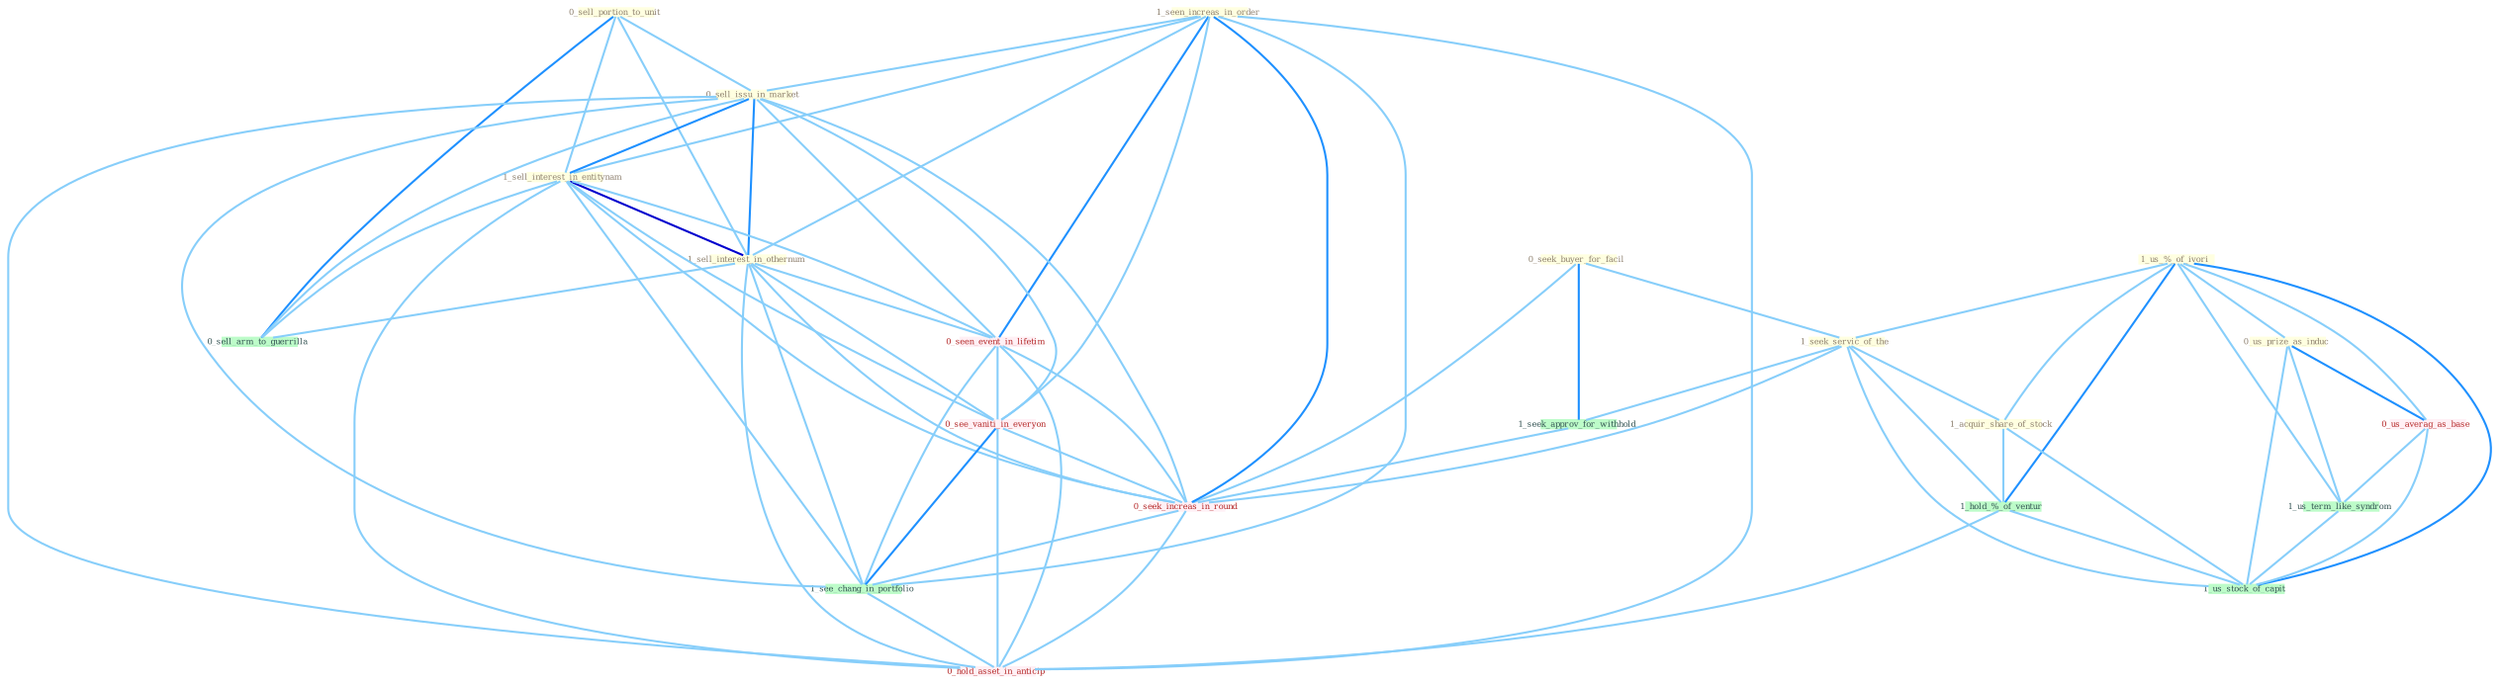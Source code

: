 Graph G{ 
    node
    [shape=polygon,style=filled,width=.5,height=.06,color="#BDFCC9",fixedsize=true,fontsize=4,
    fontcolor="#2f4f4f"];
    {node
    [color="#ffffe0", fontcolor="#8b7d6b"] "0_seek_buyer_for_facil " "1_us_%_of_ivori " "0_us_prize_as_induc " "0_sell_portion_to_unit " "1_seen_increas_in_order " "0_sell_issu_in_market " "1_seek_servic_of_the " "1_acquir_share_of_stock " "1_sell_interest_in_entitynam " "1_sell_interest_in_othernum "}
{node [color="#fff0f5", fontcolor="#b22222"] "0_seen_event_in_lifetim " "0_us_averag_as_base " "0_see_vaniti_in_everyon " "0_seek_increas_in_round " "0_hold_asset_in_anticip "}
edge [color="#B0E2FF"];

	"0_seek_buyer_for_facil " -- "1_seek_servic_of_the " [w="1", color="#87cefa" ];
	"0_seek_buyer_for_facil " -- "1_seek_approv_for_withhold " [w="2", color="#1e90ff" , len=0.8];
	"0_seek_buyer_for_facil " -- "0_seek_increas_in_round " [w="1", color="#87cefa" ];
	"1_us_%_of_ivori " -- "0_us_prize_as_induc " [w="1", color="#87cefa" ];
	"1_us_%_of_ivori " -- "1_seek_servic_of_the " [w="1", color="#87cefa" ];
	"1_us_%_of_ivori " -- "1_acquir_share_of_stock " [w="1", color="#87cefa" ];
	"1_us_%_of_ivori " -- "0_us_averag_as_base " [w="1", color="#87cefa" ];
	"1_us_%_of_ivori " -- "1_us_term_like_syndrom " [w="1", color="#87cefa" ];
	"1_us_%_of_ivori " -- "1_hold_%_of_ventur " [w="2", color="#1e90ff" , len=0.8];
	"1_us_%_of_ivori " -- "1_us_stock_of_capit " [w="2", color="#1e90ff" , len=0.8];
	"0_us_prize_as_induc " -- "0_us_averag_as_base " [w="2", color="#1e90ff" , len=0.8];
	"0_us_prize_as_induc " -- "1_us_term_like_syndrom " [w="1", color="#87cefa" ];
	"0_us_prize_as_induc " -- "1_us_stock_of_capit " [w="1", color="#87cefa" ];
	"0_sell_portion_to_unit " -- "0_sell_issu_in_market " [w="1", color="#87cefa" ];
	"0_sell_portion_to_unit " -- "1_sell_interest_in_entitynam " [w="1", color="#87cefa" ];
	"0_sell_portion_to_unit " -- "1_sell_interest_in_othernum " [w="1", color="#87cefa" ];
	"0_sell_portion_to_unit " -- "0_sell_arm_to_guerrilla " [w="2", color="#1e90ff" , len=0.8];
	"1_seen_increas_in_order " -- "0_sell_issu_in_market " [w="1", color="#87cefa" ];
	"1_seen_increas_in_order " -- "1_sell_interest_in_entitynam " [w="1", color="#87cefa" ];
	"1_seen_increas_in_order " -- "1_sell_interest_in_othernum " [w="1", color="#87cefa" ];
	"1_seen_increas_in_order " -- "0_seen_event_in_lifetim " [w="2", color="#1e90ff" , len=0.8];
	"1_seen_increas_in_order " -- "0_see_vaniti_in_everyon " [w="1", color="#87cefa" ];
	"1_seen_increas_in_order " -- "0_seek_increas_in_round " [w="2", color="#1e90ff" , len=0.8];
	"1_seen_increas_in_order " -- "1_see_chang_in_portfolio " [w="1", color="#87cefa" ];
	"1_seen_increas_in_order " -- "0_hold_asset_in_anticip " [w="1", color="#87cefa" ];
	"0_sell_issu_in_market " -- "1_sell_interest_in_entitynam " [w="2", color="#1e90ff" , len=0.8];
	"0_sell_issu_in_market " -- "1_sell_interest_in_othernum " [w="2", color="#1e90ff" , len=0.8];
	"0_sell_issu_in_market " -- "0_seen_event_in_lifetim " [w="1", color="#87cefa" ];
	"0_sell_issu_in_market " -- "0_see_vaniti_in_everyon " [w="1", color="#87cefa" ];
	"0_sell_issu_in_market " -- "0_sell_arm_to_guerrilla " [w="1", color="#87cefa" ];
	"0_sell_issu_in_market " -- "0_seek_increas_in_round " [w="1", color="#87cefa" ];
	"0_sell_issu_in_market " -- "1_see_chang_in_portfolio " [w="1", color="#87cefa" ];
	"0_sell_issu_in_market " -- "0_hold_asset_in_anticip " [w="1", color="#87cefa" ];
	"1_seek_servic_of_the " -- "1_acquir_share_of_stock " [w="1", color="#87cefa" ];
	"1_seek_servic_of_the " -- "1_seek_approv_for_withhold " [w="1", color="#87cefa" ];
	"1_seek_servic_of_the " -- "1_hold_%_of_ventur " [w="1", color="#87cefa" ];
	"1_seek_servic_of_the " -- "0_seek_increas_in_round " [w="1", color="#87cefa" ];
	"1_seek_servic_of_the " -- "1_us_stock_of_capit " [w="1", color="#87cefa" ];
	"1_acquir_share_of_stock " -- "1_hold_%_of_ventur " [w="1", color="#87cefa" ];
	"1_acquir_share_of_stock " -- "1_us_stock_of_capit " [w="1", color="#87cefa" ];
	"1_sell_interest_in_entitynam " -- "1_sell_interest_in_othernum " [w="3", color="#0000cd" , len=0.6];
	"1_sell_interest_in_entitynam " -- "0_seen_event_in_lifetim " [w="1", color="#87cefa" ];
	"1_sell_interest_in_entitynam " -- "0_see_vaniti_in_everyon " [w="1", color="#87cefa" ];
	"1_sell_interest_in_entitynam " -- "0_sell_arm_to_guerrilla " [w="1", color="#87cefa" ];
	"1_sell_interest_in_entitynam " -- "0_seek_increas_in_round " [w="1", color="#87cefa" ];
	"1_sell_interest_in_entitynam " -- "1_see_chang_in_portfolio " [w="1", color="#87cefa" ];
	"1_sell_interest_in_entitynam " -- "0_hold_asset_in_anticip " [w="1", color="#87cefa" ];
	"1_sell_interest_in_othernum " -- "0_seen_event_in_lifetim " [w="1", color="#87cefa" ];
	"1_sell_interest_in_othernum " -- "0_see_vaniti_in_everyon " [w="1", color="#87cefa" ];
	"1_sell_interest_in_othernum " -- "0_sell_arm_to_guerrilla " [w="1", color="#87cefa" ];
	"1_sell_interest_in_othernum " -- "0_seek_increas_in_round " [w="1", color="#87cefa" ];
	"1_sell_interest_in_othernum " -- "1_see_chang_in_portfolio " [w="1", color="#87cefa" ];
	"1_sell_interest_in_othernum " -- "0_hold_asset_in_anticip " [w="1", color="#87cefa" ];
	"0_seen_event_in_lifetim " -- "0_see_vaniti_in_everyon " [w="1", color="#87cefa" ];
	"0_seen_event_in_lifetim " -- "0_seek_increas_in_round " [w="1", color="#87cefa" ];
	"0_seen_event_in_lifetim " -- "1_see_chang_in_portfolio " [w="1", color="#87cefa" ];
	"0_seen_event_in_lifetim " -- "0_hold_asset_in_anticip " [w="1", color="#87cefa" ];
	"0_us_averag_as_base " -- "1_us_term_like_syndrom " [w="1", color="#87cefa" ];
	"0_us_averag_as_base " -- "1_us_stock_of_capit " [w="1", color="#87cefa" ];
	"1_us_term_like_syndrom " -- "1_us_stock_of_capit " [w="1", color="#87cefa" ];
	"1_seek_approv_for_withhold " -- "0_seek_increas_in_round " [w="1", color="#87cefa" ];
	"1_hold_%_of_ventur " -- "1_us_stock_of_capit " [w="1", color="#87cefa" ];
	"1_hold_%_of_ventur " -- "0_hold_asset_in_anticip " [w="1", color="#87cefa" ];
	"0_see_vaniti_in_everyon " -- "0_seek_increas_in_round " [w="1", color="#87cefa" ];
	"0_see_vaniti_in_everyon " -- "1_see_chang_in_portfolio " [w="2", color="#1e90ff" , len=0.8];
	"0_see_vaniti_in_everyon " -- "0_hold_asset_in_anticip " [w="1", color="#87cefa" ];
	"0_seek_increas_in_round " -- "1_see_chang_in_portfolio " [w="1", color="#87cefa" ];
	"0_seek_increas_in_round " -- "0_hold_asset_in_anticip " [w="1", color="#87cefa" ];
	"1_see_chang_in_portfolio " -- "0_hold_asset_in_anticip " [w="1", color="#87cefa" ];
}